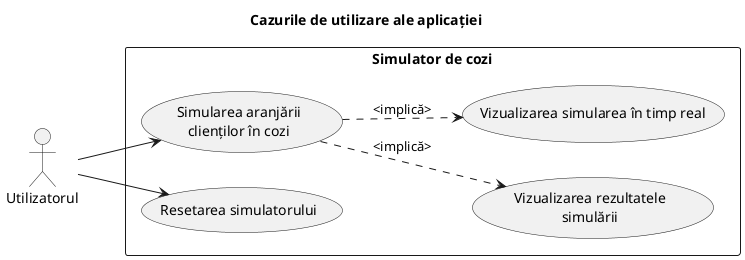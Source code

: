 @startuml
'https://plantuml.com/use-case-diagram
left to right direction
title Cazurile de utilizare ale aplicației
actor Utilizatorul as user
rectangle "Simulator de cozi" {
    (Simularea aranjării\nclienților în cozi) as (sim)
    (Resetarea simulatorului) as (res)
    (Vizualizarea rezultatele\nsimulării) as (rezultate)
    (Vizualizarea simularea în timp real) as (timp)

}
(sim) ..> (rezultate): <implică>
(sim) ..> (timp): <implică>
user --> (sim)
user --> (res)
@enduml